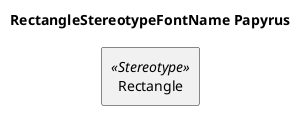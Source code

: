 @startuml
'!include ../../../plantuml-styles/plantuml-ae-skinparam-ex.iuml

skinparam RectangleStereotypeFontName Papyrus

title RectangleStereotypeFontName Papyrus

rectangle Rectangle <<Stereotype>>
@enduml